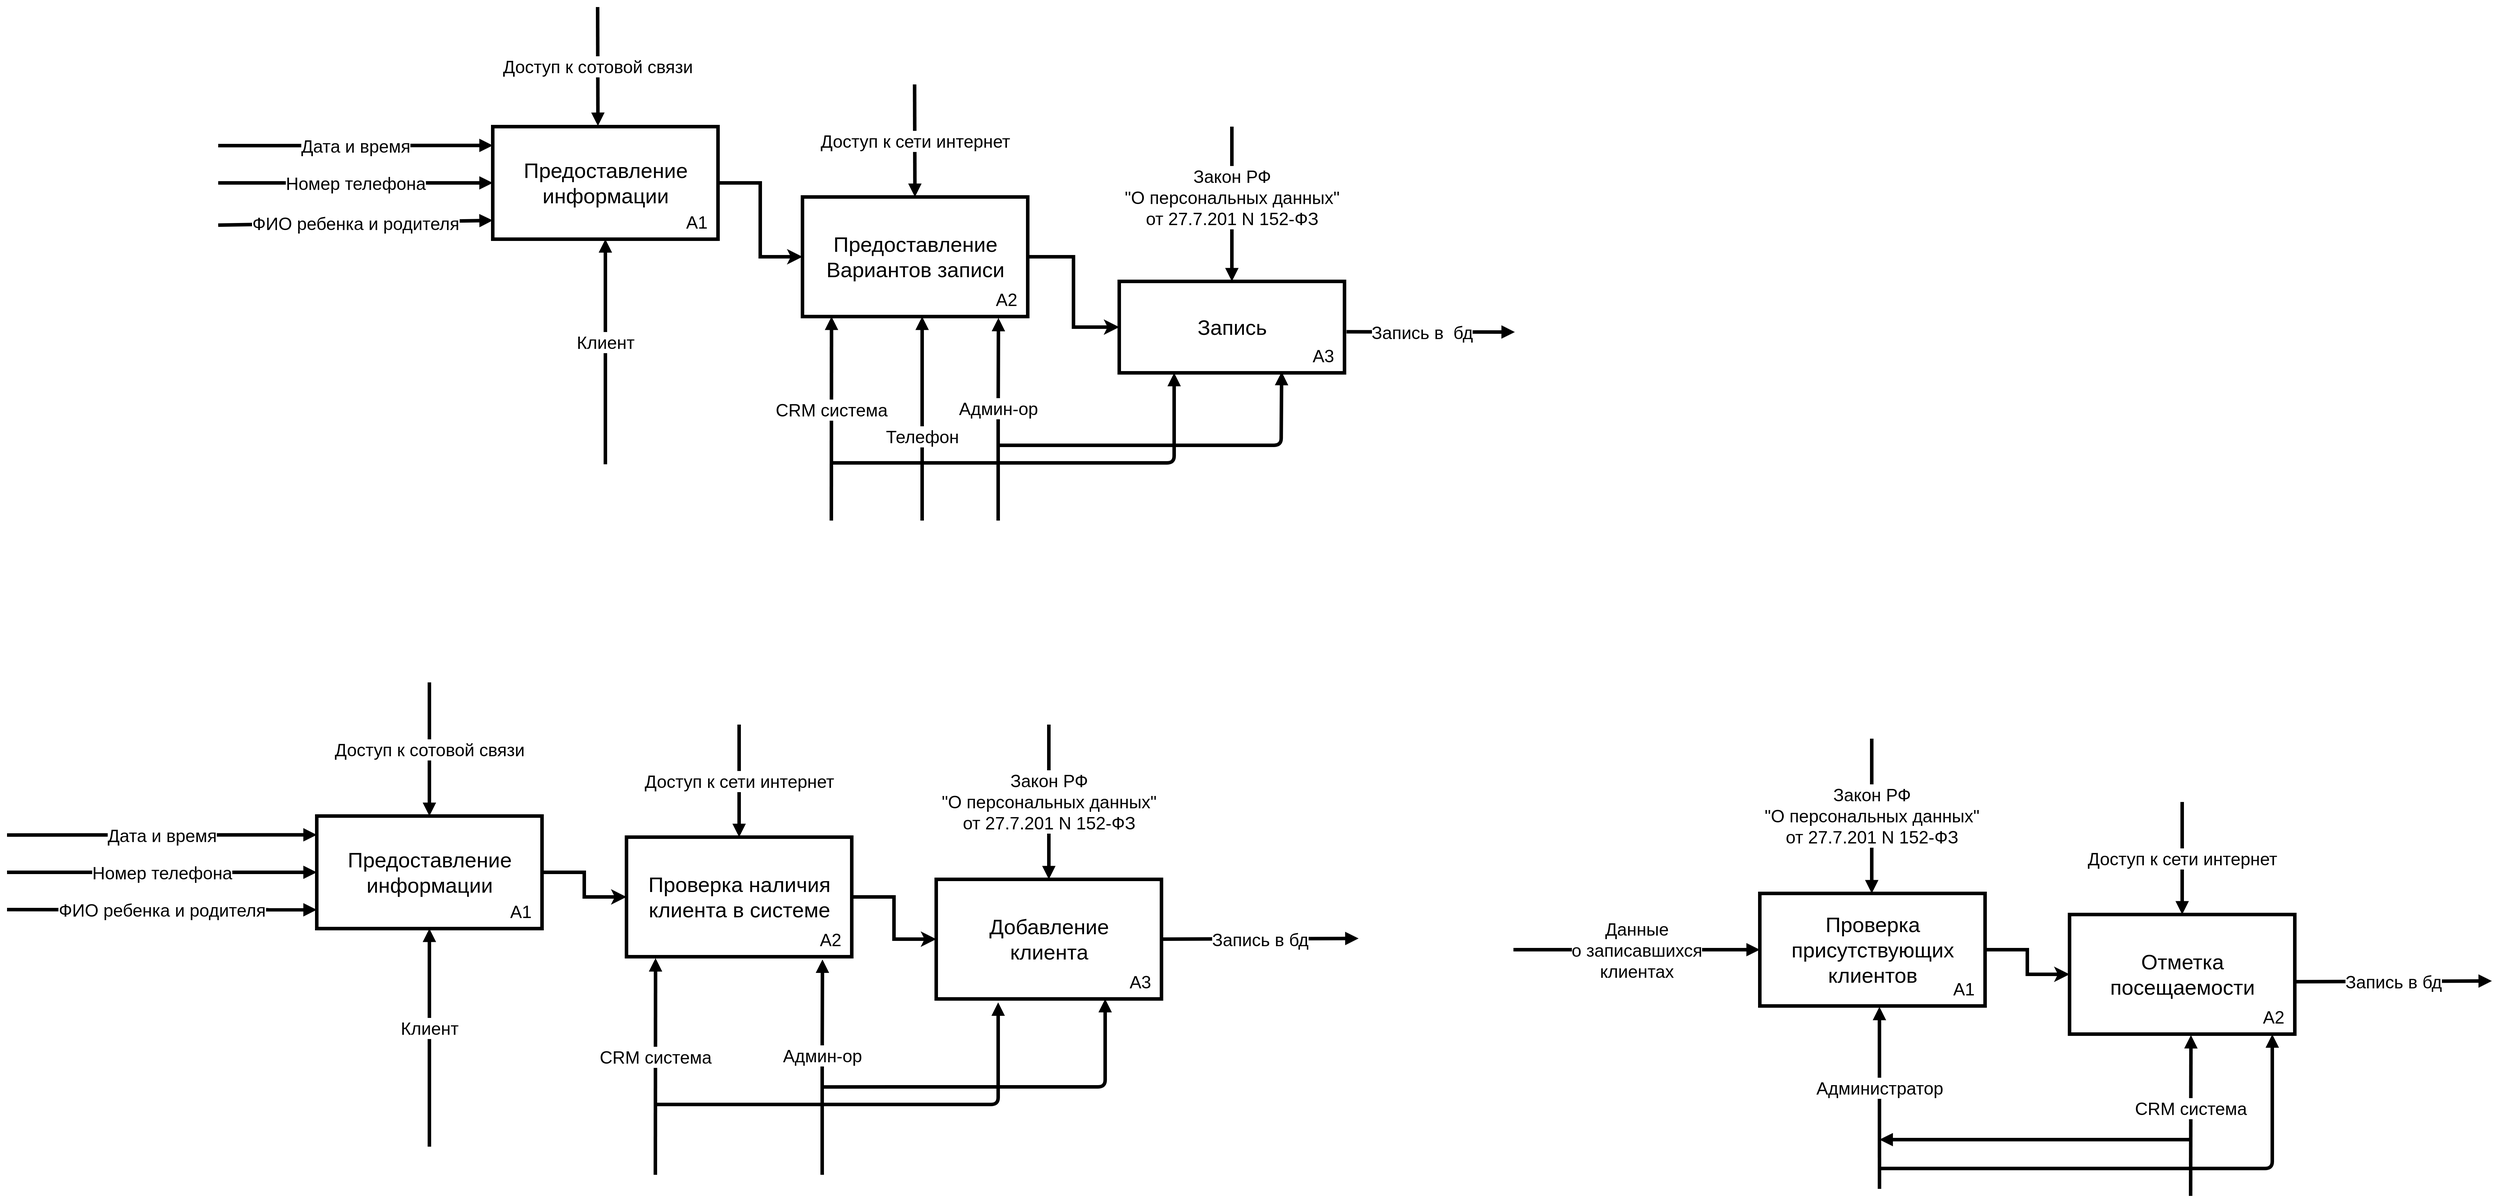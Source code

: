 <mxfile version="13.1.14" type="github">
  <diagram id="f_2e51zo48wWqBmK0A0U" name="Page-1">
    <mxGraphModel dx="2100" dy="2293" grid="1" gridSize="10" guides="1" tooltips="1" connect="1" arrows="1" fold="1" page="1" pageScale="1" pageWidth="850" pageHeight="1100" math="0" shadow="0">
      <root>
        <mxCell id="0" />
        <mxCell id="1" parent="0" />
        <mxCell id="WM0c6Ea6izDojqu4Dti9-1" style="edgeStyle=orthogonalEdgeStyle;rounded=0;orthogonalLoop=1;jettySize=auto;html=1;exitX=0.5;exitY=1;exitDx=0;exitDy=0;targetPerimeterSpacing=0;strokeWidth=5;" edge="1" parent="1">
          <mxGeometry relative="1" as="geometry">
            <mxPoint x="306" y="650" as="sourcePoint" />
            <mxPoint x="306" y="650" as="targetPoint" />
          </mxGeometry>
        </mxCell>
        <mxCell id="WM0c6Ea6izDojqu4Dti9-107" style="edgeStyle=orthogonalEdgeStyle;rounded=0;orthogonalLoop=1;jettySize=auto;html=1;entryX=0;entryY=0.5;entryDx=0;entryDy=0;strokeWidth=5;" edge="1" parent="1" source="WM0c6Ea6izDojqu4Dti9-108" target="WM0c6Ea6izDojqu4Dti9-115">
          <mxGeometry relative="1" as="geometry" />
        </mxCell>
        <mxCell id="WM0c6Ea6izDojqu4Dti9-108" value="&lt;font style=&quot;font-size: 30px&quot;&gt;Предоставление&lt;br&gt;информации&lt;br&gt;&lt;/font&gt;" style="html=1;strokeWidth=5;" vertex="1" parent="1">
          <mxGeometry x="-260" y="1300" width="320" height="160" as="geometry" />
        </mxCell>
        <mxCell id="WM0c6Ea6izDojqu4Dti9-109" value="&lt;font&gt;&lt;font style=&quot;font-size: 25px&quot;&gt;Дата и время&lt;/font&gt;&lt;br&gt;&lt;/font&gt;" style="endArrow=block;endFill=1;endSize=6;html=1;strokeWidth=5;entryX=0;entryY=0.167;entryDx=0;entryDy=0;entryPerimeter=0;" edge="1" parent="1" target="WM0c6Ea6izDojqu4Dti9-108">
          <mxGeometry width="100" relative="1" as="geometry">
            <mxPoint x="-700.0" y="1327" as="sourcePoint" />
            <mxPoint x="-270" y="1360" as="targetPoint" />
          </mxGeometry>
        </mxCell>
        <mxCell id="WM0c6Ea6izDojqu4Dti9-110" value="&lt;font&gt;&lt;font style=&quot;font-size: 25px&quot;&gt;Номер телефона&lt;/font&gt;&lt;br&gt;&lt;/font&gt;" style="endArrow=block;endFill=1;endSize=6;html=1;strokeWidth=5;entryX=0;entryY=0.5;entryDx=0;entryDy=0;" edge="1" parent="1" target="WM0c6Ea6izDojqu4Dti9-108">
          <mxGeometry width="100" relative="1" as="geometry">
            <mxPoint x="-700.0" y="1380" as="sourcePoint" />
            <mxPoint x="-270" y="1399.29" as="targetPoint" />
          </mxGeometry>
        </mxCell>
        <mxCell id="WM0c6Ea6izDojqu4Dti9-111" value="&lt;font&gt;&lt;font style=&quot;font-size: 25px&quot;&gt;ФИО ребенка и родителя&lt;/font&gt;&lt;br&gt;&lt;/font&gt;" style="endArrow=block;endFill=1;endSize=6;html=1;strokeWidth=5;entryX=0;entryY=0.833;entryDx=0;entryDy=0;entryPerimeter=0;" edge="1" parent="1" target="WM0c6Ea6izDojqu4Dti9-108">
          <mxGeometry width="100" relative="1" as="geometry">
            <mxPoint x="-700.0" y="1433" as="sourcePoint" />
            <mxPoint x="-270" y="1440" as="targetPoint" />
          </mxGeometry>
        </mxCell>
        <mxCell id="WM0c6Ea6izDojqu4Dti9-112" value="&lt;font style=&quot;font-size: 25px&quot;&gt;A1&lt;/font&gt;" style="text;html=1;strokeColor=none;fillColor=none;align=center;verticalAlign=middle;whiteSpace=wrap;rounded=0;" vertex="1" parent="1">
          <mxGeometry x="10" y="1420" width="40" height="30" as="geometry" />
        </mxCell>
        <mxCell id="WM0c6Ea6izDojqu4Dti9-113" value="&lt;font style=&quot;font-size: 25px&quot;&gt;Клиент&lt;/font&gt;" style="endArrow=block;endFill=1;endSize=6;html=1;strokeWidth=5;entryX=0.5;entryY=1;entryDx=0;entryDy=0;" edge="1" parent="1" target="WM0c6Ea6izDojqu4Dti9-108">
          <mxGeometry x="0.092" width="100" relative="1" as="geometry">
            <mxPoint x="-100" y="1770" as="sourcePoint" />
            <mxPoint x="-90" y="1600" as="targetPoint" />
            <mxPoint as="offset" />
          </mxGeometry>
        </mxCell>
        <mxCell id="WM0c6Ea6izDojqu4Dti9-114" style="edgeStyle=orthogonalEdgeStyle;rounded=0;orthogonalLoop=1;jettySize=auto;html=1;entryX=0;entryY=0.5;entryDx=0;entryDy=0;strokeWidth=5;" edge="1" parent="1" source="WM0c6Ea6izDojqu4Dti9-115" target="WM0c6Ea6izDojqu4Dti9-117">
          <mxGeometry relative="1" as="geometry" />
        </mxCell>
        <mxCell id="WM0c6Ea6izDojqu4Dti9-115" value="&lt;div&gt;&lt;font style=&quot;font-size: 30px&quot;&gt;Проверка наличия&lt;/font&gt;&lt;/div&gt;&lt;div&gt;&lt;font style=&quot;font-size: 30px&quot;&gt;клиента в системе&lt;br&gt;&lt;/font&gt;&lt;/div&gt;" style="html=1;strokeWidth=5;" vertex="1" parent="1">
          <mxGeometry x="180" y="1330" width="320" height="170" as="geometry" />
        </mxCell>
        <mxCell id="WM0c6Ea6izDojqu4Dti9-116" value="&lt;font style=&quot;font-size: 25px&quot;&gt;A2&lt;/font&gt;" style="text;html=1;strokeColor=none;fillColor=none;align=center;verticalAlign=middle;whiteSpace=wrap;rounded=0;" vertex="1" parent="1">
          <mxGeometry x="450" y="1460" width="40" height="30" as="geometry" />
        </mxCell>
        <mxCell id="WM0c6Ea6izDojqu4Dti9-117" value="&lt;div&gt;&lt;font style=&quot;font-size: 30px&quot;&gt;Добавление &lt;br&gt;&lt;/font&gt;&lt;/div&gt;&lt;div&gt;&lt;font style=&quot;font-size: 30px&quot;&gt;клиента&lt;br&gt;&lt;/font&gt;&lt;/div&gt;" style="html=1;strokeWidth=5;" vertex="1" parent="1">
          <mxGeometry x="620" y="1390" width="320" height="170" as="geometry" />
        </mxCell>
        <mxCell id="WM0c6Ea6izDojqu4Dti9-118" value="&lt;font style=&quot;font-size: 25px&quot;&gt;A3&lt;/font&gt;" style="text;html=1;strokeColor=none;fillColor=none;align=center;verticalAlign=middle;whiteSpace=wrap;rounded=0;" vertex="1" parent="1">
          <mxGeometry x="890" y="1520" width="40" height="30" as="geometry" />
        </mxCell>
        <mxCell id="WM0c6Ea6izDojqu4Dti9-119" value="&lt;font style=&quot;font-size: 25px&quot;&gt;CRM система&lt;br&gt;&lt;/font&gt;" style="endArrow=block;endFill=1;endSize=6;html=1;strokeWidth=5;entryX=0.129;entryY=1.012;entryDx=0;entryDy=0;entryPerimeter=0;" edge="1" parent="1" target="WM0c6Ea6izDojqu4Dti9-115">
          <mxGeometry x="0.092" width="100" relative="1" as="geometry">
            <mxPoint x="221" y="1810" as="sourcePoint" />
            <mxPoint x="339.66" y="1520" as="targetPoint" />
            <mxPoint as="offset" />
          </mxGeometry>
        </mxCell>
        <mxCell id="WM0c6Ea6izDojqu4Dti9-120" value="&lt;span style=&quot;font-size: 25px&quot;&gt;Админ-ор&lt;/span&gt;" style="endArrow=block;endFill=1;endSize=6;html=1;strokeWidth=5;entryX=0.87;entryY=1.023;entryDx=0;entryDy=0;entryPerimeter=0;" edge="1" parent="1" target="WM0c6Ea6izDojqu4Dti9-115">
          <mxGeometry x="0.111" width="100" relative="1" as="geometry">
            <mxPoint x="458" y="1810" as="sourcePoint" />
            <mxPoint x="540.36" y="1530.0" as="targetPoint" />
            <mxPoint as="offset" />
            <Array as="points">
              <mxPoint x="458" y="1640" />
            </Array>
          </mxGeometry>
        </mxCell>
        <mxCell id="WM0c6Ea6izDojqu4Dti9-121" value="" style="endArrow=block;endFill=1;endSize=6;html=1;strokeWidth=5;entryX=0.275;entryY=1.029;entryDx=0;entryDy=0;entryPerimeter=0;" edge="1" parent="1" target="WM0c6Ea6izDojqu4Dti9-117">
          <mxGeometry x="0.092" width="100" relative="1" as="geometry">
            <mxPoint x="220" y="1710" as="sourcePoint" />
            <mxPoint x="320.28" y="1660" as="targetPoint" />
            <mxPoint as="offset" />
            <Array as="points">
              <mxPoint x="708" y="1710" />
            </Array>
          </mxGeometry>
        </mxCell>
        <mxCell id="WM0c6Ea6izDojqu4Dti9-122" value="" style="endArrow=block;endFill=1;endSize=6;html=1;strokeWidth=5;entryX=0.75;entryY=1;entryDx=0;entryDy=0;" edge="1" parent="1" target="WM0c6Ea6izDojqu4Dti9-117">
          <mxGeometry x="0.092" width="100" relative="1" as="geometry">
            <mxPoint x="460" y="1685.07" as="sourcePoint" />
            <mxPoint x="948.0" y="1520.0" as="targetPoint" />
            <mxPoint as="offset" />
            <Array as="points">
              <mxPoint x="860" y="1685" />
            </Array>
          </mxGeometry>
        </mxCell>
        <mxCell id="WM0c6Ea6izDojqu4Dti9-123" value="&lt;font&gt;&lt;font style=&quot;font-size: 25px&quot;&gt;Запись в бд&lt;br&gt;&lt;/font&gt;&lt;/font&gt;" style="endArrow=block;endFill=1;endSize=6;html=1;strokeWidth=5;exitX=1;exitY=0.5;exitDx=0;exitDy=0;" edge="1" parent="1" source="WM0c6Ea6izDojqu4Dti9-117">
          <mxGeometry width="100" relative="1" as="geometry">
            <mxPoint x="950" y="1474.41" as="sourcePoint" />
            <mxPoint x="1220" y="1474" as="targetPoint" />
          </mxGeometry>
        </mxCell>
        <mxCell id="WM0c6Ea6izDojqu4Dti9-124" value="&lt;font style=&quot;font-size: 25px&quot;&gt;&lt;div&gt;Закон РФ&lt;/div&gt;&lt;div&gt;&quot;О персональных данных&quot;&lt;/div&gt;&lt;div&gt;от 27.7.201 N 152-ФЗ&lt;/div&gt;&lt;/font&gt;" style="endArrow=block;endFill=1;endSize=6;html=1;strokeWidth=5;entryX=0.5;entryY=0;entryDx=0;entryDy=0;" edge="1" parent="1" target="WM0c6Ea6izDojqu4Dti9-117">
          <mxGeometry width="100" relative="1" as="geometry">
            <mxPoint x="780" y="1170" as="sourcePoint" />
            <mxPoint x="779.73" y="1369.52" as="targetPoint" />
            <mxPoint y="-1" as="offset" />
            <Array as="points" />
          </mxGeometry>
        </mxCell>
        <mxCell id="WM0c6Ea6izDojqu4Dti9-125" value="&lt;font&gt;&lt;font style=&quot;font-size: 25px&quot;&gt;Доступ к сети интернет&lt;br&gt;&lt;/font&gt;&lt;/font&gt;" style="endArrow=block;endFill=1;endSize=6;html=1;strokeWidth=5;entryX=0.5;entryY=0;entryDx=0;entryDy=0;" edge="1" parent="1" target="WM0c6Ea6izDojqu4Dti9-115">
          <mxGeometry width="100" relative="1" as="geometry">
            <mxPoint x="340" y="1170" as="sourcePoint" />
            <mxPoint x="-99.85" y="1279.04" as="targetPoint" />
            <Array as="points" />
          </mxGeometry>
        </mxCell>
        <mxCell id="WM0c6Ea6izDojqu4Dti9-126" value="&lt;font&gt;&lt;font style=&quot;font-size: 25px&quot;&gt;Доступ к сотовой связи&lt;/font&gt;&lt;br&gt;&lt;/font&gt;" style="endArrow=block;endFill=1;endSize=6;html=1;strokeWidth=5;entryX=0.5;entryY=0;entryDx=0;entryDy=0;" edge="1" parent="1" target="WM0c6Ea6izDojqu4Dti9-108">
          <mxGeometry width="100" relative="1" as="geometry">
            <mxPoint x="-100" y="1110" as="sourcePoint" />
            <mxPoint x="-109.56" y="1289.04" as="targetPoint" />
          </mxGeometry>
        </mxCell>
        <mxCell id="WM0c6Ea6izDojqu4Dti9-147" style="edgeStyle=orthogonalEdgeStyle;rounded=0;orthogonalLoop=1;jettySize=auto;html=1;strokeWidth=5;" edge="1" parent="1" source="WM0c6Ea6izDojqu4Dti9-128" target="WM0c6Ea6izDojqu4Dti9-133">
          <mxGeometry relative="1" as="geometry" />
        </mxCell>
        <mxCell id="WM0c6Ea6izDojqu4Dti9-128" value="&lt;font style=&quot;font-size: 30px&quot;&gt;Предоставление&lt;br&gt;информации&lt;br&gt;&lt;/font&gt;" style="html=1;strokeWidth=5;" vertex="1" parent="1">
          <mxGeometry x="-10" y="320" width="320" height="160" as="geometry" />
        </mxCell>
        <mxCell id="WM0c6Ea6izDojqu4Dti9-129" value="&lt;font&gt;&lt;font style=&quot;font-size: 25px&quot;&gt;Доступ к сотовой связи&lt;/font&gt;&lt;br&gt;&lt;/font&gt;" style="endArrow=block;endFill=1;endSize=6;html=1;strokeWidth=5;entryX=0.467;entryY=-0.006;entryDx=0;entryDy=0;entryPerimeter=0;" edge="1" parent="1" target="WM0c6Ea6izDojqu4Dti9-128">
          <mxGeometry width="100" relative="1" as="geometry">
            <mxPoint x="139" y="150" as="sourcePoint" />
            <mxPoint x="140" y="350" as="targetPoint" />
          </mxGeometry>
        </mxCell>
        <mxCell id="WM0c6Ea6izDojqu4Dti9-130" value="&lt;font&gt;&lt;font style=&quot;font-size: 25px&quot;&gt;Дата и время&lt;/font&gt;&lt;br&gt;&lt;/font&gt;" style="endArrow=block;endFill=1;endSize=6;html=1;strokeWidth=5;entryX=0;entryY=0.167;entryDx=0;entryDy=0;entryPerimeter=0;" edge="1" parent="1" target="WM0c6Ea6izDojqu4Dti9-128">
          <mxGeometry width="100" relative="1" as="geometry">
            <mxPoint x="-400" y="347" as="sourcePoint" />
            <mxPoint x="-20" y="380" as="targetPoint" />
          </mxGeometry>
        </mxCell>
        <mxCell id="WM0c6Ea6izDojqu4Dti9-131" value="&lt;font&gt;&lt;font style=&quot;font-size: 25px&quot;&gt;Номер телефона&lt;/font&gt;&lt;br&gt;&lt;/font&gt;" style="endArrow=block;endFill=1;endSize=6;html=1;strokeWidth=5;entryX=0;entryY=0.5;entryDx=0;entryDy=0;" edge="1" parent="1" target="WM0c6Ea6izDojqu4Dti9-128">
          <mxGeometry width="100" relative="1" as="geometry">
            <mxPoint x="-400" y="400" as="sourcePoint" />
            <mxPoint x="-20" y="419.29" as="targetPoint" />
          </mxGeometry>
        </mxCell>
        <mxCell id="WM0c6Ea6izDojqu4Dti9-132" value="&lt;font&gt;&lt;font style=&quot;font-size: 25px&quot;&gt;ФИО ребенка и родителя&lt;/font&gt;&lt;br&gt;&lt;/font&gt;" style="endArrow=block;endFill=1;endSize=6;html=1;strokeWidth=5;entryX=0;entryY=0.833;entryDx=0;entryDy=0;entryPerimeter=0;" edge="1" parent="1" target="WM0c6Ea6izDojqu4Dti9-128">
          <mxGeometry width="100" relative="1" as="geometry">
            <mxPoint x="-400" y="460" as="sourcePoint" />
            <mxPoint x="-20" y="460" as="targetPoint" />
          </mxGeometry>
        </mxCell>
        <mxCell id="WM0c6Ea6izDojqu4Dti9-146" style="edgeStyle=orthogonalEdgeStyle;rounded=0;orthogonalLoop=1;jettySize=auto;html=1;entryX=0;entryY=0.5;entryDx=0;entryDy=0;strokeWidth=5;" edge="1" parent="1" source="WM0c6Ea6izDojqu4Dti9-133" target="WM0c6Ea6izDojqu4Dti9-135">
          <mxGeometry relative="1" as="geometry" />
        </mxCell>
        <mxCell id="WM0c6Ea6izDojqu4Dti9-133" value="&lt;font style=&quot;font-size: 30px&quot;&gt;Предоставление&lt;br&gt;Вариантов записи&lt;br&gt;&lt;/font&gt;" style="html=1;strokeWidth=5;" vertex="1" parent="1">
          <mxGeometry x="430" y="420" width="320" height="170" as="geometry" />
        </mxCell>
        <mxCell id="WM0c6Ea6izDojqu4Dti9-135" value="&lt;font style=&quot;font-size: 30px&quot;&gt;Запись&lt;br&gt;&lt;/font&gt;" style="html=1;strokeWidth=5;" vertex="1" parent="1">
          <mxGeometry x="880" y="540" width="320" height="130" as="geometry" />
        </mxCell>
        <mxCell id="WM0c6Ea6izDojqu4Dti9-139" value="&lt;font style=&quot;font-size: 25px&quot;&gt;&lt;div&gt;Закон РФ&lt;/div&gt;&lt;div&gt;&quot;О персональных данных&quot;&lt;/div&gt;&lt;div&gt;от 27.7.201 N 152-ФЗ&lt;/div&gt;&lt;/font&gt;" style="endArrow=block;endFill=1;endSize=6;html=1;strokeWidth=5;entryX=0.5;entryY=0;entryDx=0;entryDy=0;" edge="1" parent="1" target="WM0c6Ea6izDojqu4Dti9-135">
          <mxGeometry x="-0.091" width="100" relative="1" as="geometry">
            <mxPoint x="1040" y="320" as="sourcePoint" />
            <mxPoint x="1070.44" y="539.52" as="targetPoint" />
            <mxPoint as="offset" />
          </mxGeometry>
        </mxCell>
        <mxCell id="WM0c6Ea6izDojqu4Dti9-140" value="&lt;font&gt;&lt;font style=&quot;font-size: 25px&quot;&gt;Запись в&amp;nbsp; бд&lt;br&gt;&lt;/font&gt;&lt;/font&gt;" style="endArrow=block;endFill=1;endSize=6;html=1;strokeWidth=5;exitX=1.009;exitY=0.551;exitDx=0;exitDy=0;exitPerimeter=0;" edge="1" parent="1" source="WM0c6Ea6izDojqu4Dti9-135">
          <mxGeometry x="-0.104" width="100" relative="1" as="geometry">
            <mxPoint x="1220" y="610" as="sourcePoint" />
            <mxPoint x="1442" y="612" as="targetPoint" />
            <mxPoint as="offset" />
          </mxGeometry>
        </mxCell>
        <mxCell id="WM0c6Ea6izDojqu4Dti9-141" value="&lt;font style=&quot;font-size: 25px&quot;&gt;Клиент&lt;/font&gt;" style="endArrow=block;endFill=1;endSize=6;html=1;strokeWidth=5;entryX=0.5;entryY=1;entryDx=0;entryDy=0;" edge="1" parent="1" target="WM0c6Ea6izDojqu4Dti9-128">
          <mxGeometry x="0.092" width="100" relative="1" as="geometry">
            <mxPoint x="150" y="800" as="sourcePoint" />
            <mxPoint x="150" y="490" as="targetPoint" />
            <mxPoint as="offset" />
          </mxGeometry>
        </mxCell>
        <mxCell id="WM0c6Ea6izDojqu4Dti9-142" value="&lt;font style=&quot;font-size: 25px&quot;&gt;A1&lt;/font&gt;" style="text;html=1;strokeColor=none;fillColor=none;align=center;verticalAlign=middle;whiteSpace=wrap;rounded=0;" vertex="1" parent="1">
          <mxGeometry x="260" y="440" width="40" height="30" as="geometry" />
        </mxCell>
        <mxCell id="WM0c6Ea6izDojqu4Dti9-143" value="&lt;font style=&quot;font-size: 25px&quot;&gt;A2&lt;/font&gt;" style="text;html=1;strokeColor=none;fillColor=none;align=center;verticalAlign=middle;whiteSpace=wrap;rounded=0;" vertex="1" parent="1">
          <mxGeometry x="700" y="550" width="40" height="30" as="geometry" />
        </mxCell>
        <mxCell id="WM0c6Ea6izDojqu4Dti9-144" value="&lt;font style=&quot;font-size: 25px&quot;&gt;A3&lt;/font&gt;" style="text;html=1;strokeColor=none;fillColor=none;align=center;verticalAlign=middle;whiteSpace=wrap;rounded=0;" vertex="1" parent="1">
          <mxGeometry x="1150" y="630" width="40" height="30" as="geometry" />
        </mxCell>
        <mxCell id="WM0c6Ea6izDojqu4Dti9-145" value="&lt;font&gt;&lt;font style=&quot;font-size: 25px&quot;&gt;Доступ к сети интернет&lt;br&gt;&lt;/font&gt;&lt;/font&gt;" style="endArrow=block;endFill=1;endSize=6;html=1;strokeWidth=5;" edge="1" parent="1" target="WM0c6Ea6izDojqu4Dti9-133">
          <mxGeometry width="100" relative="1" as="geometry">
            <mxPoint x="589.29" y="260" as="sourcePoint" />
            <mxPoint x="589.29" y="420" as="targetPoint" />
            <Array as="points" />
          </mxGeometry>
        </mxCell>
        <mxCell id="WM0c6Ea6izDojqu4Dti9-148" value="&lt;font style=&quot;font-size: 25px&quot;&gt;CRM система&lt;br&gt;&lt;/font&gt;" style="endArrow=block;endFill=1;endSize=6;html=1;strokeWidth=5;entryX=0.129;entryY=1.012;entryDx=0;entryDy=0;entryPerimeter=0;" edge="1" parent="1">
          <mxGeometry x="0.092" width="100" relative="1" as="geometry">
            <mxPoint x="471" y="880" as="sourcePoint" />
            <mxPoint x="471.28" y="590" as="targetPoint" />
            <mxPoint as="offset" />
          </mxGeometry>
        </mxCell>
        <mxCell id="WM0c6Ea6izDojqu4Dti9-149" value="&lt;span style=&quot;font-size: 25px&quot;&gt;Админ-ор&lt;/span&gt;" style="endArrow=block;endFill=1;endSize=6;html=1;strokeWidth=5;entryX=0.87;entryY=1.023;entryDx=0;entryDy=0;entryPerimeter=0;" edge="1" parent="1">
          <mxGeometry x="0.111" width="100" relative="1" as="geometry">
            <mxPoint x="708" y="880" as="sourcePoint" />
            <mxPoint x="708.4" y="591.87" as="targetPoint" />
            <mxPoint as="offset" />
            <Array as="points">
              <mxPoint x="708" y="727.96" />
            </Array>
          </mxGeometry>
        </mxCell>
        <mxCell id="WM0c6Ea6izDojqu4Dti9-150" value="" style="endArrow=block;endFill=1;endSize=6;html=1;strokeWidth=5;" edge="1" parent="1">
          <mxGeometry x="0.092" width="100" relative="1" as="geometry">
            <mxPoint x="470" y="797.96" as="sourcePoint" />
            <mxPoint x="958" y="670" as="targetPoint" />
            <mxPoint as="offset" />
            <Array as="points">
              <mxPoint x="958" y="797.96" />
            </Array>
          </mxGeometry>
        </mxCell>
        <mxCell id="WM0c6Ea6izDojqu4Dti9-151" value="" style="endArrow=block;endFill=1;endSize=6;html=1;strokeWidth=5;entryX=0.721;entryY=0.989;entryDx=0;entryDy=0;entryPerimeter=0;" edge="1" parent="1" target="WM0c6Ea6izDojqu4Dti9-135">
          <mxGeometry x="0.092" width="100" relative="1" as="geometry">
            <mxPoint x="710" y="773.03" as="sourcePoint" />
            <mxPoint x="1110" y="647.96" as="targetPoint" />
            <mxPoint as="offset" />
            <Array as="points">
              <mxPoint x="1110" y="772.96" />
            </Array>
          </mxGeometry>
        </mxCell>
        <mxCell id="WM0c6Ea6izDojqu4Dti9-152" value="&lt;font style=&quot;font-size: 25px&quot;&gt;Телефон&lt;/font&gt;" style="endArrow=block;endFill=1;endSize=6;html=1;strokeWidth=5;entryX=0.128;entryY=1.022;entryDx=0;entryDy=0;entryPerimeter=0;" edge="1" parent="1">
          <mxGeometry x="-0.172" width="100" relative="1" as="geometry">
            <mxPoint x="600" y="880" as="sourcePoint" />
            <mxPoint x="600" y="590.0" as="targetPoint" />
            <mxPoint as="offset" />
          </mxGeometry>
        </mxCell>
        <mxCell id="WM0c6Ea6izDojqu4Dti9-155" style="edgeStyle=orthogonalEdgeStyle;rounded=0;orthogonalLoop=1;jettySize=auto;html=1;entryX=0;entryY=0.5;entryDx=0;entryDy=0;strokeWidth=5;" edge="1" parent="1" source="WM0c6Ea6izDojqu4Dti9-156" target="WM0c6Ea6izDojqu4Dti9-163">
          <mxGeometry relative="1" as="geometry" />
        </mxCell>
        <mxCell id="WM0c6Ea6izDojqu4Dti9-156" value="&lt;div&gt;&lt;font style=&quot;font-size: 30px&quot;&gt;Проверка &lt;br&gt;&lt;/font&gt;&lt;/div&gt;&lt;div&gt;&lt;font style=&quot;font-size: 30px&quot;&gt;присутствующих&lt;/font&gt;&lt;/div&gt;&lt;div&gt;&lt;font style=&quot;font-size: 30px&quot;&gt;клиентов&lt;br&gt;&lt;/font&gt;&lt;/div&gt;" style="html=1;strokeWidth=5;" vertex="1" parent="1">
          <mxGeometry x="1790" y="1410" width="320" height="160" as="geometry" />
        </mxCell>
        <mxCell id="WM0c6Ea6izDojqu4Dti9-158" value="&lt;div&gt;&lt;font&gt;&lt;font style=&quot;font-size: 25px&quot;&gt;Данные &lt;br&gt;&lt;/font&gt;&lt;/font&gt;&lt;/div&gt;&lt;div&gt;&lt;font&gt;&lt;font style=&quot;font-size: 25px&quot;&gt;о записавшихся&lt;/font&gt;&lt;/font&gt;&lt;/div&gt;&lt;div&gt;&lt;font&gt;&lt;font style=&quot;font-size: 25px&quot;&gt;клиентах&lt;br&gt;&lt;/font&gt;&lt;/font&gt;&lt;/div&gt;" style="endArrow=block;endFill=1;endSize=6;html=1;strokeWidth=5;entryX=0;entryY=0.5;entryDx=0;entryDy=0;" edge="1" parent="1" target="WM0c6Ea6izDojqu4Dti9-156">
          <mxGeometry width="100" relative="1" as="geometry">
            <mxPoint x="1440" y="1490" as="sourcePoint" />
            <mxPoint x="1780" y="1509.29" as="targetPoint" />
          </mxGeometry>
        </mxCell>
        <mxCell id="WM0c6Ea6izDojqu4Dti9-160" value="&lt;font style=&quot;font-size: 25px&quot;&gt;A1&lt;/font&gt;" style="text;html=1;strokeColor=none;fillColor=none;align=center;verticalAlign=middle;whiteSpace=wrap;rounded=0;" vertex="1" parent="1">
          <mxGeometry x="2060" y="1530" width="40" height="30" as="geometry" />
        </mxCell>
        <mxCell id="WM0c6Ea6izDojqu4Dti9-163" value="&lt;div&gt;&lt;font style=&quot;font-size: 30px&quot;&gt;Отметка &lt;br&gt;&lt;/font&gt;&lt;/div&gt;&lt;div&gt;&lt;font style=&quot;font-size: 30px&quot;&gt;посещаемости&lt;br&gt;&lt;/font&gt;&lt;/div&gt;" style="html=1;strokeWidth=5;" vertex="1" parent="1">
          <mxGeometry x="2230" y="1440" width="320" height="170" as="geometry" />
        </mxCell>
        <mxCell id="WM0c6Ea6izDojqu4Dti9-164" value="&lt;font style=&quot;font-size: 25px&quot;&gt;A2&lt;/font&gt;" style="text;html=1;strokeColor=none;fillColor=none;align=center;verticalAlign=middle;whiteSpace=wrap;rounded=0;" vertex="1" parent="1">
          <mxGeometry x="2500" y="1570" width="40" height="30" as="geometry" />
        </mxCell>
        <mxCell id="WM0c6Ea6izDojqu4Dti9-167" value="&lt;font style=&quot;font-size: 25px&quot;&gt;CRM система&lt;br&gt;&lt;/font&gt;" style="endArrow=block;endFill=1;endSize=6;html=1;strokeWidth=5;entryX=0.539;entryY=1.008;entryDx=0;entryDy=0;entryPerimeter=0;" edge="1" parent="1" target="WM0c6Ea6izDojqu4Dti9-163">
          <mxGeometry x="0.092" width="100" relative="1" as="geometry">
            <mxPoint x="2402" y="1840" as="sourcePoint" />
            <mxPoint x="2389.66" y="1630" as="targetPoint" />
            <mxPoint as="offset" />
          </mxGeometry>
        </mxCell>
        <mxCell id="WM0c6Ea6izDojqu4Dti9-168" value="&lt;span style=&quot;font-size: 25px&quot;&gt;Администратор&lt;br&gt;&lt;/span&gt;" style="endArrow=block;endFill=1;endSize=6;html=1;strokeWidth=5;entryX=0.531;entryY=1.007;entryDx=0;entryDy=0;entryPerimeter=0;" edge="1" parent="1" target="WM0c6Ea6izDojqu4Dti9-156">
          <mxGeometry x="0.111" width="100" relative="1" as="geometry">
            <mxPoint x="1960" y="1830" as="sourcePoint" />
            <mxPoint x="2590.36" y="1640.0" as="targetPoint" />
            <mxPoint as="offset" />
            <Array as="points" />
          </mxGeometry>
        </mxCell>
        <mxCell id="WM0c6Ea6izDojqu4Dti9-171" value="&lt;font&gt;&lt;font style=&quot;font-size: 25px&quot;&gt;Запись в бд&lt;br&gt;&lt;/font&gt;&lt;/font&gt;" style="endArrow=block;endFill=1;endSize=6;html=1;strokeWidth=5;exitX=1;exitY=0.5;exitDx=0;exitDy=0;" edge="1" parent="1">
          <mxGeometry width="100" relative="1" as="geometry">
            <mxPoint x="2550" y="1535.5" as="sourcePoint" />
            <mxPoint x="2830" y="1534.5" as="targetPoint" />
          </mxGeometry>
        </mxCell>
        <mxCell id="WM0c6Ea6izDojqu4Dti9-172" value="&lt;font style=&quot;font-size: 25px&quot;&gt;&lt;div&gt;Закон РФ&lt;/div&gt;&lt;div&gt;&quot;О персональных данных&quot;&lt;/div&gt;&lt;div&gt;от 27.7.201 N 152-ФЗ&lt;/div&gt;&lt;/font&gt;" style="endArrow=block;endFill=1;endSize=6;html=1;strokeWidth=5;entryX=0.5;entryY=0;entryDx=0;entryDy=0;" edge="1" parent="1">
          <mxGeometry width="100" relative="1" as="geometry">
            <mxPoint x="1949" y="1190" as="sourcePoint" />
            <mxPoint x="1949" y="1410" as="targetPoint" />
            <mxPoint y="-1" as="offset" />
            <Array as="points" />
          </mxGeometry>
        </mxCell>
        <mxCell id="WM0c6Ea6izDojqu4Dti9-173" value="&lt;font&gt;&lt;font style=&quot;font-size: 25px&quot;&gt;Доступ к сети интернет&lt;br&gt;&lt;/font&gt;&lt;/font&gt;" style="endArrow=block;endFill=1;endSize=6;html=1;strokeWidth=5;entryX=0.5;entryY=0;entryDx=0;entryDy=0;" edge="1" parent="1" target="WM0c6Ea6izDojqu4Dti9-163">
          <mxGeometry width="100" relative="1" as="geometry">
            <mxPoint x="2390" y="1280" as="sourcePoint" />
            <mxPoint x="1950.15" y="1389.04" as="targetPoint" />
            <Array as="points" />
          </mxGeometry>
        </mxCell>
        <mxCell id="WM0c6Ea6izDojqu4Dti9-178" value="" style="endArrow=block;endFill=1;endSize=6;html=1;strokeWidth=5;" edge="1" parent="1">
          <mxGeometry width="100" relative="1" as="geometry">
            <mxPoint x="2400" y="1760" as="sourcePoint" />
            <mxPoint x="1960" y="1760" as="targetPoint" />
          </mxGeometry>
        </mxCell>
        <mxCell id="WM0c6Ea6izDojqu4Dti9-179" value="" style="endArrow=block;endFill=1;endSize=6;html=1;strokeWidth=5;exitX=1;exitY=0.5;exitDx=0;exitDy=0;entryX=0.9;entryY=1.002;entryDx=0;entryDy=0;entryPerimeter=0;" edge="1" parent="1" target="WM0c6Ea6izDojqu4Dti9-163">
          <mxGeometry width="100" relative="1" as="geometry">
            <mxPoint x="1960" y="1801" as="sourcePoint" />
            <mxPoint x="2240" y="1800.0" as="targetPoint" />
            <Array as="points">
              <mxPoint x="2518" y="1801" />
            </Array>
          </mxGeometry>
        </mxCell>
      </root>
    </mxGraphModel>
  </diagram>
</mxfile>
